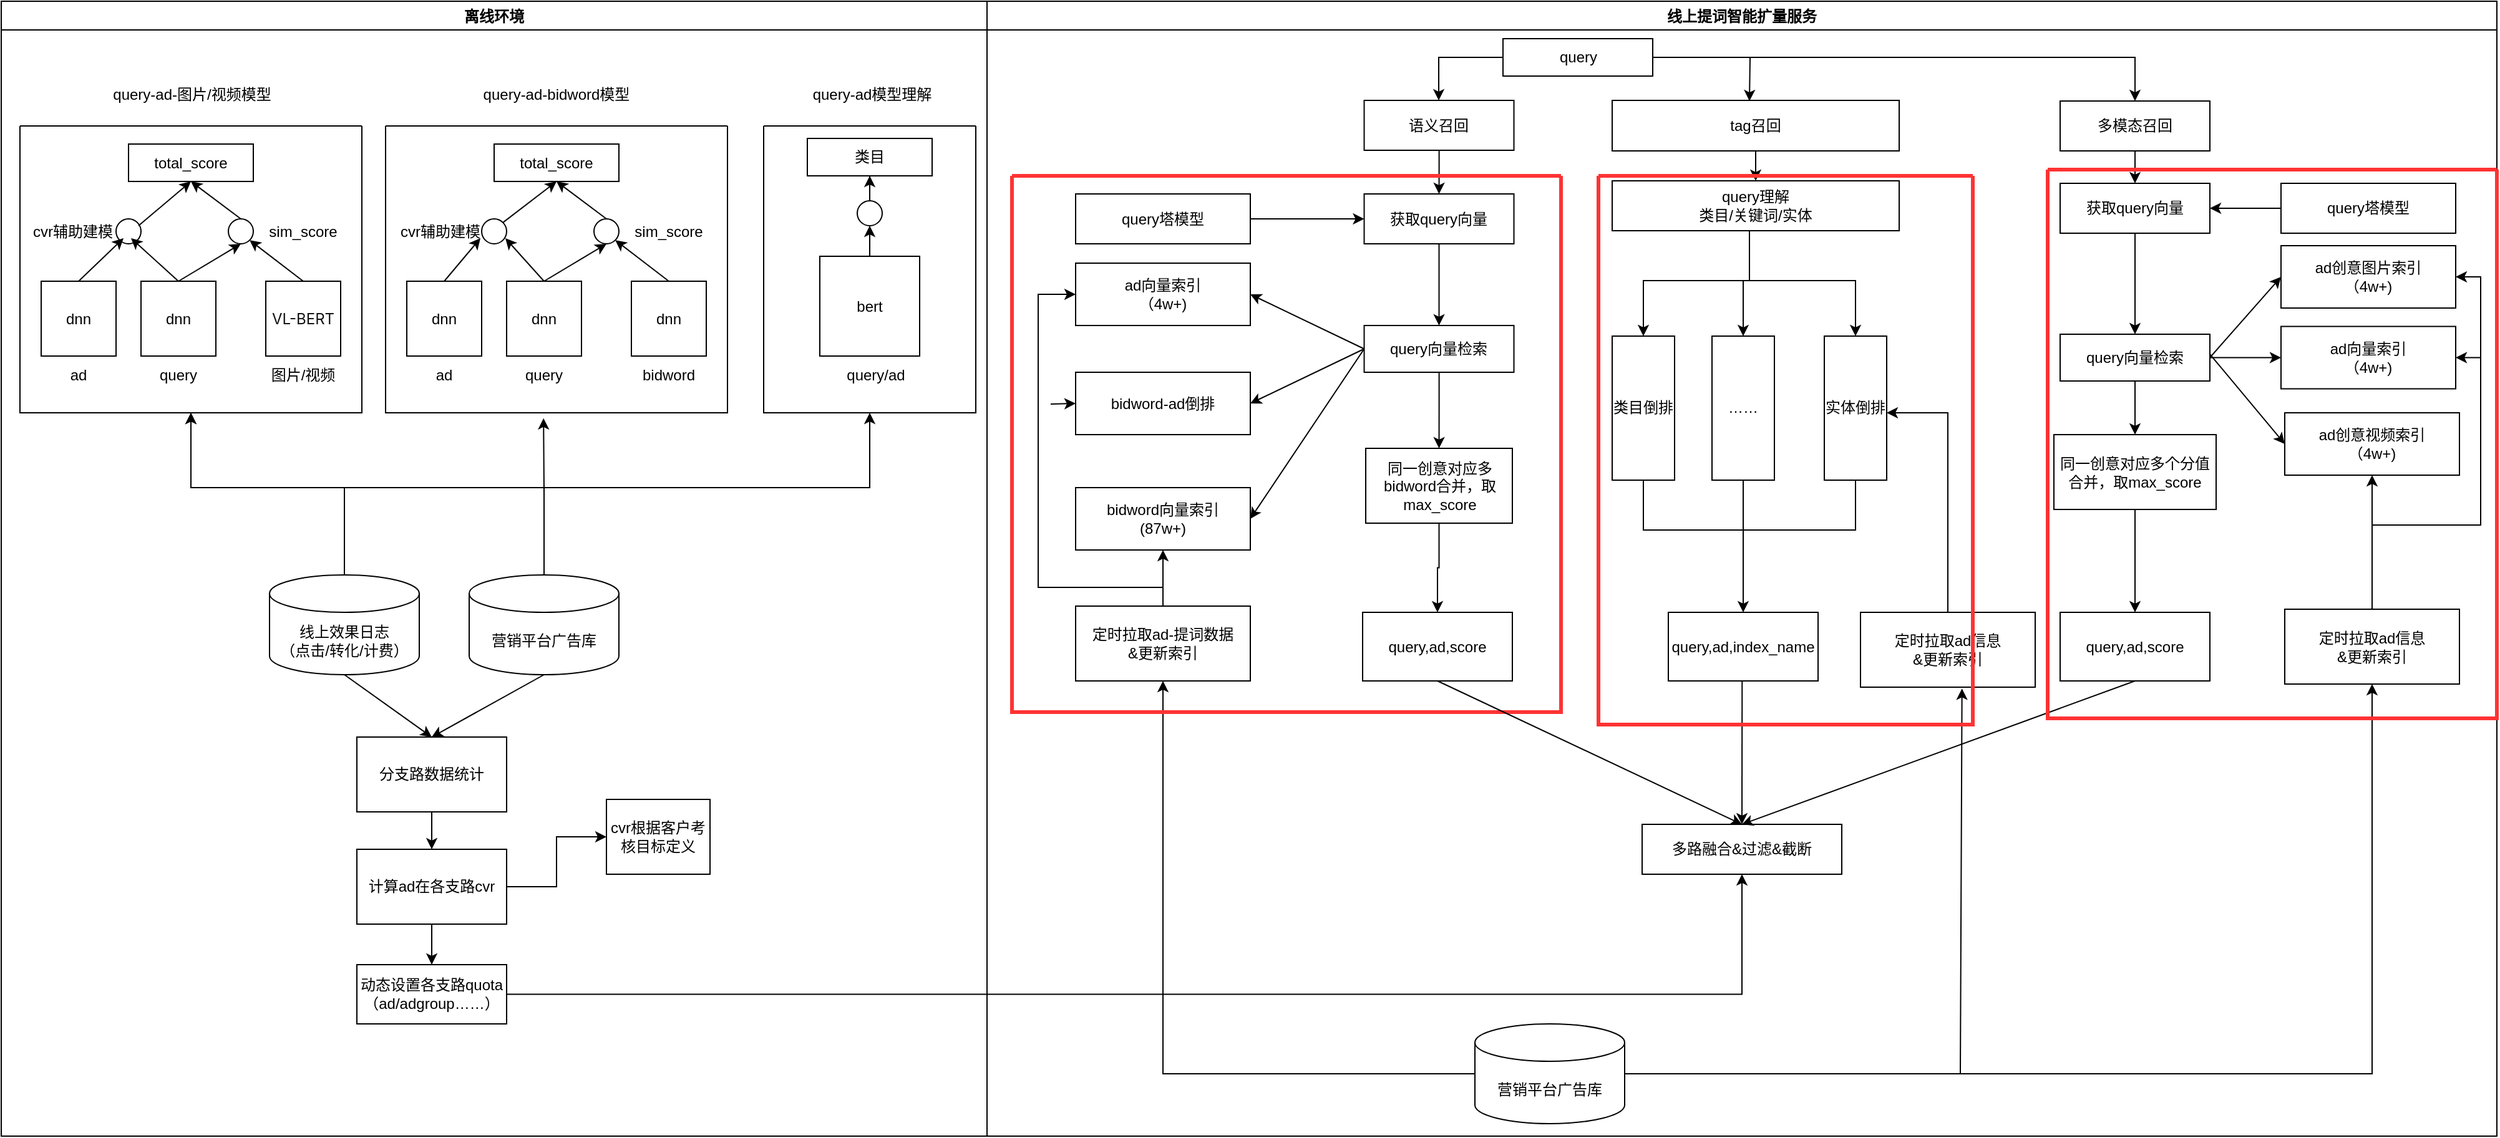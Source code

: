 <mxfile version="20.5.1" type="github">
  <diagram id="C5RBs43oDa-KdzZeNtuy" name="Page-1">
    <mxGraphModel dx="3009" dy="974" grid="0" gridSize="10" guides="1" tooltips="1" connect="1" arrows="1" fold="1" page="0" pageScale="1" pageWidth="827" pageHeight="1169" math="0" shadow="0">
      <root>
        <mxCell id="WIyWlLk6GJQsqaUBKTNV-0" />
        <mxCell id="WIyWlLk6GJQsqaUBKTNV-1" parent="WIyWlLk6GJQsqaUBKTNV-0" />
        <mxCell id="zbjX_P3OZ4dOYIP-fuS6-56" value="" style="edgeStyle=orthogonalEdgeStyle;rounded=0;orthogonalLoop=1;jettySize=auto;html=1;" edge="1" parent="WIyWlLk6GJQsqaUBKTNV-1" source="zbjX_P3OZ4dOYIP-fuS6-52" target="zbjX_P3OZ4dOYIP-fuS6-55">
          <mxGeometry relative="1" as="geometry" />
        </mxCell>
        <mxCell id="zbjX_P3OZ4dOYIP-fuS6-52" value="获取query向量" style="whiteSpace=wrap;html=1;" vertex="1" parent="WIyWlLk6GJQsqaUBKTNV-1">
          <mxGeometry x="492.25" y="284.5" width="120" height="40" as="geometry" />
        </mxCell>
        <mxCell id="zbjX_P3OZ4dOYIP-fuS6-60" value="" style="edgeStyle=orthogonalEdgeStyle;rounded=0;orthogonalLoop=1;jettySize=auto;html=1;" edge="1" parent="WIyWlLk6GJQsqaUBKTNV-1" source="zbjX_P3OZ4dOYIP-fuS6-55" target="zbjX_P3OZ4dOYIP-fuS6-59">
          <mxGeometry relative="1" as="geometry" />
        </mxCell>
        <mxCell id="zbjX_P3OZ4dOYIP-fuS6-93" style="edgeStyle=orthogonalEdgeStyle;rounded=0;orthogonalLoop=1;jettySize=auto;html=1;entryX=0.5;entryY=0;entryDx=0;entryDy=0;" edge="1" parent="WIyWlLk6GJQsqaUBKTNV-1" source="zbjX_P3OZ4dOYIP-fuS6-57" target="zbjX_P3OZ4dOYIP-fuS6-52">
          <mxGeometry relative="1" as="geometry" />
        </mxCell>
        <mxCell id="zbjX_P3OZ4dOYIP-fuS6-57" value="语义召回" style="rounded=0;whiteSpace=wrap;html=1;" vertex="1" parent="WIyWlLk6GJQsqaUBKTNV-1">
          <mxGeometry x="492.25" y="209.5" width="120" height="40" as="geometry" />
        </mxCell>
        <mxCell id="zbjX_P3OZ4dOYIP-fuS6-114" value="" style="edgeStyle=orthogonalEdgeStyle;rounded=0;orthogonalLoop=1;jettySize=auto;html=1;" edge="1" parent="WIyWlLk6GJQsqaUBKTNV-1" source="zbjX_P3OZ4dOYIP-fuS6-59" target="zbjX_P3OZ4dOYIP-fuS6-113">
          <mxGeometry relative="1" as="geometry" />
        </mxCell>
        <mxCell id="zbjX_P3OZ4dOYIP-fuS6-59" value="同一创意对应多bidword合并，取max_score&lt;br&gt;" style="whiteSpace=wrap;html=1;rounded=0;" vertex="1" parent="WIyWlLk6GJQsqaUBKTNV-1">
          <mxGeometry x="493.5" y="488.5" width="117.5" height="60" as="geometry" />
        </mxCell>
        <mxCell id="zbjX_P3OZ4dOYIP-fuS6-77" value="" style="endArrow=classic;html=1;rounded=0;entryX=0;entryY=0.5;entryDx=0;entryDy=0;" edge="1" parent="WIyWlLk6GJQsqaUBKTNV-1" target="zbjX_P3OZ4dOYIP-fuS6-127">
          <mxGeometry width="50" height="50" relative="1" as="geometry">
            <mxPoint x="241" y="453" as="sourcePoint" />
            <mxPoint x="411" y="569" as="targetPoint" />
          </mxGeometry>
        </mxCell>
        <mxCell id="zbjX_P3OZ4dOYIP-fuS6-169" value="" style="edgeStyle=orthogonalEdgeStyle;rounded=0;orthogonalLoop=1;jettySize=auto;html=1;" edge="1" parent="WIyWlLk6GJQsqaUBKTNV-1" source="zbjX_P3OZ4dOYIP-fuS6-92" target="zbjX_P3OZ4dOYIP-fuS6-97">
          <mxGeometry relative="1" as="geometry" />
        </mxCell>
        <mxCell id="zbjX_P3OZ4dOYIP-fuS6-92" value="tag召回" style="rounded=0;whiteSpace=wrap;html=1;" vertex="1" parent="WIyWlLk6GJQsqaUBKTNV-1">
          <mxGeometry x="691" y="209.5" width="230" height="40.5" as="geometry" />
        </mxCell>
        <mxCell id="zbjX_P3OZ4dOYIP-fuS6-103" style="edgeStyle=orthogonalEdgeStyle;rounded=0;orthogonalLoop=1;jettySize=auto;html=1;entryX=0.5;entryY=0;entryDx=0;entryDy=0;" edge="1" parent="WIyWlLk6GJQsqaUBKTNV-1" source="zbjX_P3OZ4dOYIP-fuS6-97" target="zbjX_P3OZ4dOYIP-fuS6-98">
          <mxGeometry relative="1" as="geometry">
            <Array as="points">
              <mxPoint x="801" y="354" />
              <mxPoint x="716" y="354" />
            </Array>
          </mxGeometry>
        </mxCell>
        <mxCell id="zbjX_P3OZ4dOYIP-fuS6-97" value="query理解&lt;br&gt;类目/关键词/实体" style="whiteSpace=wrap;html=1;" vertex="1" parent="WIyWlLk6GJQsqaUBKTNV-1">
          <mxGeometry x="691" y="274" width="230" height="40" as="geometry" />
        </mxCell>
        <mxCell id="zbjX_P3OZ4dOYIP-fuS6-98" value="类目倒排" style="whiteSpace=wrap;html=1;" vertex="1" parent="WIyWlLk6GJQsqaUBKTNV-1">
          <mxGeometry x="691" y="398.5" width="50" height="115.5" as="geometry" />
        </mxCell>
        <mxCell id="zbjX_P3OZ4dOYIP-fuS6-107" value="" style="edgeStyle=orthogonalEdgeStyle;rounded=0;orthogonalLoop=1;jettySize=auto;html=1;" edge="1" parent="WIyWlLk6GJQsqaUBKTNV-1" source="zbjX_P3OZ4dOYIP-fuS6-100" target="zbjX_P3OZ4dOYIP-fuS6-106">
          <mxGeometry relative="1" as="geometry" />
        </mxCell>
        <mxCell id="zbjX_P3OZ4dOYIP-fuS6-100" value="……" style="whiteSpace=wrap;html=1;" vertex="1" parent="WIyWlLk6GJQsqaUBKTNV-1">
          <mxGeometry x="771" y="398.5" width="50" height="115.5" as="geometry" />
        </mxCell>
        <mxCell id="zbjX_P3OZ4dOYIP-fuS6-101" value="实体倒排" style="whiteSpace=wrap;html=1;" vertex="1" parent="WIyWlLk6GJQsqaUBKTNV-1">
          <mxGeometry x="861" y="398.5" width="50" height="115.5" as="geometry" />
        </mxCell>
        <mxCell id="zbjX_P3OZ4dOYIP-fuS6-111" value="" style="endArrow=classic;html=1;rounded=0;entryX=0.5;entryY=0;entryDx=0;entryDy=0;" edge="1" parent="WIyWlLk6GJQsqaUBKTNV-1" target="zbjX_P3OZ4dOYIP-fuS6-101">
          <mxGeometry width="50" height="50" relative="1" as="geometry">
            <mxPoint x="801" y="354" as="sourcePoint" />
            <mxPoint x="881" y="384" as="targetPoint" />
            <Array as="points">
              <mxPoint x="886" y="354" />
            </Array>
          </mxGeometry>
        </mxCell>
        <mxCell id="zbjX_P3OZ4dOYIP-fuS6-112" value="" style="endArrow=classic;html=1;rounded=0;entryX=0.5;entryY=0;entryDx=0;entryDy=0;" edge="1" parent="WIyWlLk6GJQsqaUBKTNV-1" target="zbjX_P3OZ4dOYIP-fuS6-100">
          <mxGeometry width="50" height="50" relative="1" as="geometry">
            <mxPoint x="796" y="354" as="sourcePoint" />
            <mxPoint x="671" y="404" as="targetPoint" />
          </mxGeometry>
        </mxCell>
        <mxCell id="zbjX_P3OZ4dOYIP-fuS6-117" value="" style="endArrow=none;html=1;rounded=0;exitX=0.5;exitY=1;exitDx=0;exitDy=0;" edge="1" parent="WIyWlLk6GJQsqaUBKTNV-1" source="zbjX_P3OZ4dOYIP-fuS6-98">
          <mxGeometry width="50" height="50" relative="1" as="geometry">
            <mxPoint x="621" y="434" as="sourcePoint" />
            <mxPoint x="801" y="554" as="targetPoint" />
            <Array as="points">
              <mxPoint x="716" y="554" />
            </Array>
          </mxGeometry>
        </mxCell>
        <mxCell id="zbjX_P3OZ4dOYIP-fuS6-118" value="" style="endArrow=none;html=1;rounded=0;exitX=0.5;exitY=1;exitDx=0;exitDy=0;" edge="1" parent="WIyWlLk6GJQsqaUBKTNV-1" source="zbjX_P3OZ4dOYIP-fuS6-101">
          <mxGeometry width="50" height="50" relative="1" as="geometry">
            <mxPoint x="726" y="468.5" as="sourcePoint" />
            <mxPoint x="801" y="554" as="targetPoint" />
            <Array as="points">
              <mxPoint x="886" y="554" />
            </Array>
          </mxGeometry>
        </mxCell>
        <mxCell id="zbjX_P3OZ4dOYIP-fuS6-121" style="edgeStyle=orthogonalEdgeStyle;rounded=0;orthogonalLoop=1;jettySize=auto;html=1;exitX=0.5;exitY=1;exitDx=0;exitDy=0;" edge="1" parent="WIyWlLk6GJQsqaUBKTNV-1">
          <mxGeometry relative="1" as="geometry">
            <mxPoint x="351" y="329.5" as="sourcePoint" />
            <mxPoint x="351" y="329.5" as="targetPoint" />
          </mxGeometry>
        </mxCell>
        <mxCell id="zbjX_P3OZ4dOYIP-fuS6-123" style="edgeStyle=orthogonalEdgeStyle;rounded=0;orthogonalLoop=1;jettySize=auto;html=1;exitX=0.5;exitY=1;exitDx=0;exitDy=0;" edge="1" parent="WIyWlLk6GJQsqaUBKTNV-1">
          <mxGeometry relative="1" as="geometry">
            <mxPoint x="351" y="329.5" as="sourcePoint" />
            <mxPoint x="351" y="329.5" as="targetPoint" />
          </mxGeometry>
        </mxCell>
        <mxCell id="zbjX_P3OZ4dOYIP-fuS6-125" value="" style="edgeStyle=orthogonalEdgeStyle;rounded=0;orthogonalLoop=1;jettySize=auto;html=1;" edge="1" parent="WIyWlLk6GJQsqaUBKTNV-1" source="zbjX_P3OZ4dOYIP-fuS6-124" target="zbjX_P3OZ4dOYIP-fuS6-52">
          <mxGeometry relative="1" as="geometry" />
        </mxCell>
        <mxCell id="zbjX_P3OZ4dOYIP-fuS6-132" value="" style="endArrow=classic;html=1;rounded=0;exitX=0.5;exitY=1;exitDx=0;exitDy=0;entryX=0.5;entryY=0;entryDx=0;entryDy=0;" edge="1" parent="WIyWlLk6GJQsqaUBKTNV-1" target="zbjX_P3OZ4dOYIP-fuS6-133">
          <mxGeometry width="50" height="50" relative="1" as="geometry">
            <mxPoint x="795.17" y="654" as="sourcePoint" />
            <mxPoint x="796.0" y="740.0" as="targetPoint" />
          </mxGeometry>
        </mxCell>
        <mxCell id="zbjX_P3OZ4dOYIP-fuS6-139" value="线上提词智能扩量服务" style="swimlane;" vertex="1" parent="WIyWlLk6GJQsqaUBKTNV-1">
          <mxGeometry x="190" y="130" width="1210" height="910" as="geometry" />
        </mxCell>
        <mxCell id="zbjX_P3OZ4dOYIP-fuS6-133" value="多路融合&amp;amp;过滤&amp;amp;截断" style="whiteSpace=wrap;html=1;rounded=0;" vertex="1" parent="zbjX_P3OZ4dOYIP-fuS6-139">
          <mxGeometry x="525" y="660" width="160" height="40" as="geometry" />
        </mxCell>
        <mxCell id="zbjX_P3OZ4dOYIP-fuS6-173" value="query" style="rounded=0;whiteSpace=wrap;html=1;" vertex="1" parent="zbjX_P3OZ4dOYIP-fuS6-139">
          <mxGeometry x="413.5" y="30" width="120" height="30" as="geometry" />
        </mxCell>
        <mxCell id="zbjX_P3OZ4dOYIP-fuS6-176" value="" style="edgeStyle=orthogonalEdgeStyle;rounded=0;orthogonalLoop=1;jettySize=auto;html=1;" edge="1" parent="zbjX_P3OZ4dOYIP-fuS6-139" source="zbjX_P3OZ4dOYIP-fuS6-69" target="zbjX_P3OZ4dOYIP-fuS6-62">
          <mxGeometry relative="1" as="geometry" />
        </mxCell>
        <mxCell id="zbjX_P3OZ4dOYIP-fuS6-62" value="bidword向量索引&lt;br&gt;(87w+)" style="rounded=0;whiteSpace=wrap;html=1;" vertex="1" parent="zbjX_P3OZ4dOYIP-fuS6-139">
          <mxGeometry x="71" y="390" width="140" height="50" as="geometry" />
        </mxCell>
        <mxCell id="zbjX_P3OZ4dOYIP-fuS6-127" value="bidword-ad倒排" style="rounded=0;whiteSpace=wrap;html=1;" vertex="1" parent="zbjX_P3OZ4dOYIP-fuS6-139">
          <mxGeometry x="71" y="297.5" width="140" height="50" as="geometry" />
        </mxCell>
        <mxCell id="zbjX_P3OZ4dOYIP-fuS6-63" value="ad向量索引&lt;br&gt;（4w+)" style="rounded=0;whiteSpace=wrap;html=1;" vertex="1" parent="zbjX_P3OZ4dOYIP-fuS6-139">
          <mxGeometry x="71" y="210" width="140" height="50" as="geometry" />
        </mxCell>
        <mxCell id="zbjX_P3OZ4dOYIP-fuS6-96" style="edgeStyle=orthogonalEdgeStyle;rounded=0;orthogonalLoop=1;jettySize=auto;html=1;entryX=0;entryY=0.5;entryDx=0;entryDy=0;" edge="1" parent="zbjX_P3OZ4dOYIP-fuS6-139" source="zbjX_P3OZ4dOYIP-fuS6-69" target="zbjX_P3OZ4dOYIP-fuS6-63">
          <mxGeometry relative="1" as="geometry">
            <Array as="points">
              <mxPoint x="141" y="470" />
              <mxPoint x="41" y="470" />
              <mxPoint x="41" y="235" />
            </Array>
          </mxGeometry>
        </mxCell>
        <mxCell id="zbjX_P3OZ4dOYIP-fuS6-65" value="" style="endArrow=classic;html=1;rounded=0;exitX=0;exitY=0.5;exitDx=0;exitDy=0;entryX=1;entryY=0.5;entryDx=0;entryDy=0;" edge="1" parent="zbjX_P3OZ4dOYIP-fuS6-139" source="zbjX_P3OZ4dOYIP-fuS6-55" target="zbjX_P3OZ4dOYIP-fuS6-63">
          <mxGeometry width="50" height="50" relative="1" as="geometry">
            <mxPoint x="303.5" y="287.75" as="sourcePoint" />
            <mxPoint x="231" y="189" as="targetPoint" />
          </mxGeometry>
        </mxCell>
        <mxCell id="zbjX_P3OZ4dOYIP-fuS6-66" value="" style="endArrow=classic;html=1;rounded=0;entryX=1;entryY=0.5;entryDx=0;entryDy=0;exitX=0;exitY=0.5;exitDx=0;exitDy=0;" edge="1" parent="zbjX_P3OZ4dOYIP-fuS6-139" source="zbjX_P3OZ4dOYIP-fuS6-55" target="zbjX_P3OZ4dOYIP-fuS6-62">
          <mxGeometry width="50" height="50" relative="1" as="geometry">
            <mxPoint x="291" y="279" as="sourcePoint" />
            <mxPoint x="231" y="287.75" as="targetPoint" />
          </mxGeometry>
        </mxCell>
        <mxCell id="zbjX_P3OZ4dOYIP-fuS6-183" value="" style="endArrow=classic;html=1;rounded=0;exitX=0;exitY=0.5;exitDx=0;exitDy=0;entryX=1;entryY=0.5;entryDx=0;entryDy=0;" edge="1" parent="zbjX_P3OZ4dOYIP-fuS6-139" source="zbjX_P3OZ4dOYIP-fuS6-55" target="zbjX_P3OZ4dOYIP-fuS6-127">
          <mxGeometry width="50" height="50" relative="1" as="geometry">
            <mxPoint x="303.5" y="288.75" as="sourcePoint" />
            <mxPoint x="221" y="245" as="targetPoint" />
          </mxGeometry>
        </mxCell>
        <mxCell id="zbjX_P3OZ4dOYIP-fuS6-185" style="edgeStyle=orthogonalEdgeStyle;rounded=0;orthogonalLoop=1;jettySize=auto;html=1;entryX=0.5;entryY=1;entryDx=0;entryDy=0;" edge="1" parent="zbjX_P3OZ4dOYIP-fuS6-139" source="zbjX_P3OZ4dOYIP-fuS6-184" target="zbjX_P3OZ4dOYIP-fuS6-69">
          <mxGeometry relative="1" as="geometry" />
        </mxCell>
        <mxCell id="zbjX_P3OZ4dOYIP-fuS6-184" value="营销平台广告库" style="shape=cylinder3;whiteSpace=wrap;html=1;boundedLbl=1;backgroundOutline=1;size=15;" vertex="1" parent="zbjX_P3OZ4dOYIP-fuS6-139">
          <mxGeometry x="391" y="820" width="120" height="80" as="geometry" />
        </mxCell>
        <mxCell id="zbjX_P3OZ4dOYIP-fuS6-222" value="定时拉取ad信息&lt;br&gt;&amp;amp;更新索引" style="whiteSpace=wrap;html=1;" vertex="1" parent="zbjX_P3OZ4dOYIP-fuS6-139">
          <mxGeometry x="700" y="490" width="140" height="60" as="geometry" />
        </mxCell>
        <mxCell id="zbjX_P3OZ4dOYIP-fuS6-186" value="" style="endArrow=classic;html=1;rounded=0;exitX=1;exitY=0.5;exitDx=0;exitDy=0;exitPerimeter=0;entryX=0.581;entryY=1.019;entryDx=0;entryDy=0;entryPerimeter=0;" edge="1" parent="zbjX_P3OZ4dOYIP-fuS6-139" source="zbjX_P3OZ4dOYIP-fuS6-184" target="zbjX_P3OZ4dOYIP-fuS6-222">
          <mxGeometry width="50" height="50" relative="1" as="geometry">
            <mxPoint x="541" y="820" as="sourcePoint" />
            <mxPoint x="751" y="560" as="targetPoint" />
            <Array as="points">
              <mxPoint x="780" y="860" />
            </Array>
          </mxGeometry>
        </mxCell>
        <mxCell id="zbjX_P3OZ4dOYIP-fuS6-106" value="query,ad,index_name" style="whiteSpace=wrap;html=1;" vertex="1" parent="zbjX_P3OZ4dOYIP-fuS6-139">
          <mxGeometry x="546" y="490" width="120" height="55" as="geometry" />
        </mxCell>
        <mxCell id="zbjX_P3OZ4dOYIP-fuS6-226" value="" style="swimlane;startSize=0;fillColor=#FF6666;strokeColor=#FF3333;strokeWidth=3;" vertex="1" parent="zbjX_P3OZ4dOYIP-fuS6-139">
          <mxGeometry x="20" y="140" width="440" height="430" as="geometry" />
        </mxCell>
        <mxCell id="zbjX_P3OZ4dOYIP-fuS6-55" value="query向量检索" style="rounded=0;whiteSpace=wrap;html=1;" vertex="1" parent="zbjX_P3OZ4dOYIP-fuS6-226">
          <mxGeometry x="282.25" y="120" width="120" height="37.5" as="geometry" />
        </mxCell>
        <mxCell id="zbjX_P3OZ4dOYIP-fuS6-124" value="query塔模型" style="whiteSpace=wrap;html=1;" vertex="1" parent="zbjX_P3OZ4dOYIP-fuS6-226">
          <mxGeometry x="51" y="14.5" width="140" height="40" as="geometry" />
        </mxCell>
        <mxCell id="zbjX_P3OZ4dOYIP-fuS6-113" value="query,ad,score" style="whiteSpace=wrap;html=1;rounded=0;" vertex="1" parent="zbjX_P3OZ4dOYIP-fuS6-226">
          <mxGeometry x="281" y="350" width="120" height="55" as="geometry" />
        </mxCell>
        <mxCell id="zbjX_P3OZ4dOYIP-fuS6-69" value="定时拉取ad-提词数据&lt;br&gt;&amp;amp;更新索引" style="whiteSpace=wrap;html=1;" vertex="1" parent="zbjX_P3OZ4dOYIP-fuS6-226">
          <mxGeometry x="51" y="345" width="140" height="60" as="geometry" />
        </mxCell>
        <mxCell id="zbjX_P3OZ4dOYIP-fuS6-242" value="" style="edgeStyle=orthogonalEdgeStyle;rounded=0;orthogonalLoop=1;jettySize=auto;html=1;" edge="1" parent="zbjX_P3OZ4dOYIP-fuS6-139" source="zbjX_P3OZ4dOYIP-fuS6-238" target="zbjX_P3OZ4dOYIP-fuS6-239">
          <mxGeometry relative="1" as="geometry" />
        </mxCell>
        <mxCell id="zbjX_P3OZ4dOYIP-fuS6-238" value="多模态召回" style="rounded=0;whiteSpace=wrap;html=1;" vertex="1" parent="zbjX_P3OZ4dOYIP-fuS6-139">
          <mxGeometry x="860" y="80" width="120" height="40" as="geometry" />
        </mxCell>
        <mxCell id="zbjX_P3OZ4dOYIP-fuS6-249" value="" style="edgeStyle=orthogonalEdgeStyle;rounded=0;orthogonalLoop=1;jettySize=auto;html=1;" edge="1" parent="zbjX_P3OZ4dOYIP-fuS6-139" source="zbjX_P3OZ4dOYIP-fuS6-240" target="zbjX_P3OZ4dOYIP-fuS6-243">
          <mxGeometry relative="1" as="geometry" />
        </mxCell>
        <mxCell id="zbjX_P3OZ4dOYIP-fuS6-251" value="" style="edgeStyle=orthogonalEdgeStyle;rounded=0;orthogonalLoop=1;jettySize=auto;html=1;" edge="1" parent="zbjX_P3OZ4dOYIP-fuS6-139" source="zbjX_P3OZ4dOYIP-fuS6-243" target="zbjX_P3OZ4dOYIP-fuS6-250">
          <mxGeometry relative="1" as="geometry" />
        </mxCell>
        <mxCell id="zbjX_P3OZ4dOYIP-fuS6-243" value="同一创意对应多个分值合并，取max_score" style="whiteSpace=wrap;html=1;rounded=0;" vertex="1" parent="zbjX_P3OZ4dOYIP-fuS6-139">
          <mxGeometry x="855" y="347.5" width="130" height="60" as="geometry" />
        </mxCell>
        <mxCell id="zbjX_P3OZ4dOYIP-fuS6-250" value="query,ad,score" style="whiteSpace=wrap;html=1;rounded=0;" vertex="1" parent="zbjX_P3OZ4dOYIP-fuS6-139">
          <mxGeometry x="860" y="490" width="120" height="55" as="geometry" />
        </mxCell>
        <mxCell id="zbjX_P3OZ4dOYIP-fuS6-131" value="" style="endArrow=classic;html=1;rounded=0;exitX=0.5;exitY=1;exitDx=0;exitDy=0;entryX=0.5;entryY=0;entryDx=0;entryDy=0;" edge="1" parent="zbjX_P3OZ4dOYIP-fuS6-139" source="zbjX_P3OZ4dOYIP-fuS6-113" target="zbjX_P3OZ4dOYIP-fuS6-133">
          <mxGeometry width="50" height="50" relative="1" as="geometry">
            <mxPoint x="501" y="614.5" as="sourcePoint" />
            <mxPoint x="361" y="610.0" as="targetPoint" />
          </mxGeometry>
        </mxCell>
        <mxCell id="zbjX_P3OZ4dOYIP-fuS6-252" style="edgeStyle=orthogonalEdgeStyle;rounded=0;orthogonalLoop=1;jettySize=auto;html=1;entryX=0.5;entryY=0;entryDx=0;entryDy=0;exitX=1;exitY=0.5;exitDx=0;exitDy=0;" edge="1" parent="zbjX_P3OZ4dOYIP-fuS6-139" source="zbjX_P3OZ4dOYIP-fuS6-173" target="zbjX_P3OZ4dOYIP-fuS6-238">
          <mxGeometry relative="1" as="geometry">
            <mxPoint x="621.0" y="90" as="targetPoint" />
            <mxPoint x="543.5" y="55" as="sourcePoint" />
          </mxGeometry>
        </mxCell>
        <mxCell id="zbjX_P3OZ4dOYIP-fuS6-253" value="" style="endArrow=classic;html=1;rounded=0;entryX=0.5;entryY=0;entryDx=0;entryDy=0;exitX=0.5;exitY=1;exitDx=0;exitDy=0;" edge="1" parent="zbjX_P3OZ4dOYIP-fuS6-139" source="zbjX_P3OZ4dOYIP-fuS6-250" target="zbjX_P3OZ4dOYIP-fuS6-133">
          <mxGeometry width="50" height="50" relative="1" as="geometry">
            <mxPoint x="730" y="460" as="sourcePoint" />
            <mxPoint x="780" y="410" as="targetPoint" />
          </mxGeometry>
        </mxCell>
        <mxCell id="zbjX_P3OZ4dOYIP-fuS6-256" style="edgeStyle=orthogonalEdgeStyle;rounded=0;orthogonalLoop=1;jettySize=auto;html=1;entryX=0.5;entryY=1;entryDx=0;entryDy=0;" edge="1" parent="zbjX_P3OZ4dOYIP-fuS6-139" source="zbjX_P3OZ4dOYIP-fuS6-254" target="zbjX_P3OZ4dOYIP-fuS6-245">
          <mxGeometry relative="1" as="geometry" />
        </mxCell>
        <mxCell id="zbjX_P3OZ4dOYIP-fuS6-349" style="edgeStyle=orthogonalEdgeStyle;rounded=0;orthogonalLoop=1;jettySize=auto;html=1;entryX=1;entryY=0.5;entryDx=0;entryDy=0;" edge="1" parent="zbjX_P3OZ4dOYIP-fuS6-139" source="zbjX_P3OZ4dOYIP-fuS6-254" target="zbjX_P3OZ4dOYIP-fuS6-337">
          <mxGeometry relative="1" as="geometry">
            <Array as="points">
              <mxPoint x="1110" y="420" />
              <mxPoint x="1197" y="420" />
              <mxPoint x="1197" y="286" />
            </Array>
          </mxGeometry>
        </mxCell>
        <mxCell id="zbjX_P3OZ4dOYIP-fuS6-351" style="edgeStyle=orthogonalEdgeStyle;rounded=0;orthogonalLoop=1;jettySize=auto;html=1;entryX=1;entryY=0.5;entryDx=0;entryDy=0;" edge="1" parent="zbjX_P3OZ4dOYIP-fuS6-139" source="zbjX_P3OZ4dOYIP-fuS6-254" target="zbjX_P3OZ4dOYIP-fuS6-244">
          <mxGeometry relative="1" as="geometry">
            <Array as="points">
              <mxPoint x="1110" y="420" />
              <mxPoint x="1197" y="420" />
              <mxPoint x="1197" y="221" />
            </Array>
          </mxGeometry>
        </mxCell>
        <mxCell id="zbjX_P3OZ4dOYIP-fuS6-254" value="定时拉取ad信息&lt;br&gt;&amp;amp;更新索引" style="whiteSpace=wrap;html=1;" vertex="1" parent="zbjX_P3OZ4dOYIP-fuS6-139">
          <mxGeometry x="1040" y="487.5" width="140" height="60" as="geometry" />
        </mxCell>
        <mxCell id="zbjX_P3OZ4dOYIP-fuS6-255" style="edgeStyle=orthogonalEdgeStyle;rounded=0;orthogonalLoop=1;jettySize=auto;html=1;entryX=0.5;entryY=1;entryDx=0;entryDy=0;" edge="1" parent="zbjX_P3OZ4dOYIP-fuS6-139" source="zbjX_P3OZ4dOYIP-fuS6-184" target="zbjX_P3OZ4dOYIP-fuS6-254">
          <mxGeometry relative="1" as="geometry">
            <mxPoint x="950" y="840" as="targetPoint" />
          </mxGeometry>
        </mxCell>
        <mxCell id="zbjX_P3OZ4dOYIP-fuS6-271" value="" style="swimlane;startSize=0;strokeColor=#FF3333;fillColor=#FF6666;strokeWidth=3;" vertex="1" parent="zbjX_P3OZ4dOYIP-fuS6-139">
          <mxGeometry x="490" y="140" width="300" height="440" as="geometry" />
        </mxCell>
        <mxCell id="zbjX_P3OZ4dOYIP-fuS6-272" value="" style="swimlane;startSize=0;strokeColor=#FF3333;fillColor=#FF6666;strokeWidth=3;" vertex="1" parent="zbjX_P3OZ4dOYIP-fuS6-139">
          <mxGeometry x="850" y="135" width="360" height="440" as="geometry" />
        </mxCell>
        <mxCell id="zbjX_P3OZ4dOYIP-fuS6-244" value="ad创意图片索引&lt;br&gt;（4w+)" style="rounded=0;whiteSpace=wrap;html=1;" vertex="1" parent="zbjX_P3OZ4dOYIP-fuS6-272">
          <mxGeometry x="187" y="61" width="140" height="50" as="geometry" />
        </mxCell>
        <mxCell id="zbjX_P3OZ4dOYIP-fuS6-337" value="ad向量索引&lt;br&gt;（4w+)" style="rounded=0;whiteSpace=wrap;html=1;" vertex="1" parent="zbjX_P3OZ4dOYIP-fuS6-272">
          <mxGeometry x="187" y="125.75" width="140" height="50" as="geometry" />
        </mxCell>
        <mxCell id="zbjX_P3OZ4dOYIP-fuS6-245" value="ad创意视频索引&lt;br&gt;（4w+)" style="rounded=0;whiteSpace=wrap;html=1;" vertex="1" parent="zbjX_P3OZ4dOYIP-fuS6-272">
          <mxGeometry x="190" y="195" width="140" height="50" as="geometry" />
        </mxCell>
        <mxCell id="zbjX_P3OZ4dOYIP-fuS6-240" value="query向量检索" style="rounded=0;whiteSpace=wrap;html=1;" vertex="1" parent="zbjX_P3OZ4dOYIP-fuS6-272">
          <mxGeometry x="10" y="132" width="120" height="37.5" as="geometry" />
        </mxCell>
        <mxCell id="zbjX_P3OZ4dOYIP-fuS6-247" value="" style="endArrow=classic;html=1;rounded=0;exitX=1;exitY=0.5;exitDx=0;exitDy=0;entryX=0;entryY=0.5;entryDx=0;entryDy=0;" edge="1" parent="zbjX_P3OZ4dOYIP-fuS6-272" source="zbjX_P3OZ4dOYIP-fuS6-240" target="zbjX_P3OZ4dOYIP-fuS6-244">
          <mxGeometry width="50" height="50" relative="1" as="geometry">
            <mxPoint x="-120" y="325" as="sourcePoint" />
            <mxPoint x="-70" y="275" as="targetPoint" />
          </mxGeometry>
        </mxCell>
        <mxCell id="zbjX_P3OZ4dOYIP-fuS6-338" value="" style="edgeStyle=orthogonalEdgeStyle;rounded=0;orthogonalLoop=1;jettySize=auto;html=1;fontSize=12;" edge="1" parent="zbjX_P3OZ4dOYIP-fuS6-272" source="zbjX_P3OZ4dOYIP-fuS6-240" target="zbjX_P3OZ4dOYIP-fuS6-337">
          <mxGeometry relative="1" as="geometry" />
        </mxCell>
        <mxCell id="zbjX_P3OZ4dOYIP-fuS6-343" value="query塔模型" style="whiteSpace=wrap;html=1;" vertex="1" parent="zbjX_P3OZ4dOYIP-fuS6-272">
          <mxGeometry x="187" y="11" width="140" height="40" as="geometry" />
        </mxCell>
        <mxCell id="zbjX_P3OZ4dOYIP-fuS6-239" value="获取query向量" style="whiteSpace=wrap;html=1;" vertex="1" parent="zbjX_P3OZ4dOYIP-fuS6-272">
          <mxGeometry x="10" y="11" width="120" height="40" as="geometry" />
        </mxCell>
        <mxCell id="zbjX_P3OZ4dOYIP-fuS6-241" value="" style="edgeStyle=orthogonalEdgeStyle;rounded=0;orthogonalLoop=1;jettySize=auto;html=1;" edge="1" parent="zbjX_P3OZ4dOYIP-fuS6-272" source="zbjX_P3OZ4dOYIP-fuS6-239" target="zbjX_P3OZ4dOYIP-fuS6-240">
          <mxGeometry relative="1" as="geometry" />
        </mxCell>
        <mxCell id="zbjX_P3OZ4dOYIP-fuS6-344" value="" style="edgeStyle=orthogonalEdgeStyle;rounded=0;orthogonalLoop=1;jettySize=auto;html=1;" edge="1" parent="zbjX_P3OZ4dOYIP-fuS6-272" source="zbjX_P3OZ4dOYIP-fuS6-343" target="zbjX_P3OZ4dOYIP-fuS6-239">
          <mxGeometry relative="1" as="geometry" />
        </mxCell>
        <mxCell id="zbjX_P3OZ4dOYIP-fuS6-140" value="离线环境" style="swimlane;" vertex="1" parent="WIyWlLk6GJQsqaUBKTNV-1">
          <mxGeometry x="-600" y="130" width="790" height="910" as="geometry" />
        </mxCell>
        <mxCell id="zbjX_P3OZ4dOYIP-fuS6-1" value="dnn" style="whiteSpace=wrap;html=1;aspect=fixed;" vertex="1" parent="zbjX_P3OZ4dOYIP-fuS6-140">
          <mxGeometry x="325" y="224.5" width="60" height="60" as="geometry" />
        </mxCell>
        <mxCell id="zbjX_P3OZ4dOYIP-fuS6-2" value="ad" style="text;html=1;strokeColor=none;fillColor=none;align=center;verticalAlign=middle;whiteSpace=wrap;rounded=0;" vertex="1" parent="zbjX_P3OZ4dOYIP-fuS6-140">
          <mxGeometry x="325" y="284.5" width="60" height="30" as="geometry" />
        </mxCell>
        <mxCell id="zbjX_P3OZ4dOYIP-fuS6-3" value="dnn" style="whiteSpace=wrap;html=1;aspect=fixed;" vertex="1" parent="zbjX_P3OZ4dOYIP-fuS6-140">
          <mxGeometry x="405" y="224.5" width="60" height="60" as="geometry" />
        </mxCell>
        <mxCell id="zbjX_P3OZ4dOYIP-fuS6-5" value="dnn" style="whiteSpace=wrap;html=1;aspect=fixed;" vertex="1" parent="zbjX_P3OZ4dOYIP-fuS6-140">
          <mxGeometry x="505" y="224.5" width="60" height="60" as="geometry" />
        </mxCell>
        <mxCell id="zbjX_P3OZ4dOYIP-fuS6-6" value="bidword" style="text;html=1;strokeColor=none;fillColor=none;align=center;verticalAlign=middle;whiteSpace=wrap;rounded=0;" vertex="1" parent="zbjX_P3OZ4dOYIP-fuS6-140">
          <mxGeometry x="505" y="284.5" width="60" height="30" as="geometry" />
        </mxCell>
        <mxCell id="zbjX_P3OZ4dOYIP-fuS6-7" value="query" style="text;html=1;strokeColor=none;fillColor=none;align=center;verticalAlign=middle;whiteSpace=wrap;rounded=0;" vertex="1" parent="zbjX_P3OZ4dOYIP-fuS6-140">
          <mxGeometry x="405" y="284.5" width="60" height="30" as="geometry" />
        </mxCell>
        <mxCell id="zbjX_P3OZ4dOYIP-fuS6-8" value="" style="ellipse;whiteSpace=wrap;html=1;aspect=fixed;" vertex="1" parent="zbjX_P3OZ4dOYIP-fuS6-140">
          <mxGeometry x="385" y="174.5" width="20" height="20" as="geometry" />
        </mxCell>
        <mxCell id="zbjX_P3OZ4dOYIP-fuS6-14" value="" style="ellipse;whiteSpace=wrap;html=1;aspect=fixed;" vertex="1" parent="zbjX_P3OZ4dOYIP-fuS6-140">
          <mxGeometry x="475" y="174.5" width="20" height="20" as="geometry" />
        </mxCell>
        <mxCell id="zbjX_P3OZ4dOYIP-fuS6-19" value="total_score" style="rounded=0;whiteSpace=wrap;html=1;" vertex="1" parent="zbjX_P3OZ4dOYIP-fuS6-140">
          <mxGeometry x="395" y="114.5" width="100" height="30" as="geometry" />
        </mxCell>
        <mxCell id="zbjX_P3OZ4dOYIP-fuS6-22" value="cvr辅助建模" style="text;html=1;strokeColor=none;fillColor=none;align=center;verticalAlign=middle;whiteSpace=wrap;rounded=0;" vertex="1" parent="zbjX_P3OZ4dOYIP-fuS6-140">
          <mxGeometry x="314" y="169.5" width="76" height="30" as="geometry" />
        </mxCell>
        <mxCell id="zbjX_P3OZ4dOYIP-fuS6-23" value="sim_score" style="text;html=1;strokeColor=none;fillColor=none;align=center;verticalAlign=middle;whiteSpace=wrap;rounded=0;" vertex="1" parent="zbjX_P3OZ4dOYIP-fuS6-140">
          <mxGeometry x="505" y="169.5" width="60" height="30" as="geometry" />
        </mxCell>
        <mxCell id="zbjX_P3OZ4dOYIP-fuS6-164" value="" style="swimlane;startSize=0;" vertex="1" parent="zbjX_P3OZ4dOYIP-fuS6-140">
          <mxGeometry x="308" y="100" width="274" height="230" as="geometry" />
        </mxCell>
        <mxCell id="zbjX_P3OZ4dOYIP-fuS6-33" value="线上效果日志&lt;br&gt;（点击/转化/计费）" style="shape=cylinder3;whiteSpace=wrap;html=1;boundedLbl=1;backgroundOutline=1;size=15;" vertex="1" parent="zbjX_P3OZ4dOYIP-fuS6-140">
          <mxGeometry x="215" y="460" width="120" height="80" as="geometry" />
        </mxCell>
        <mxCell id="zbjX_P3OZ4dOYIP-fuS6-330" style="edgeStyle=orthogonalEdgeStyle;rounded=0;orthogonalLoop=1;jettySize=auto;html=1;fontSize=12;" edge="1" parent="zbjX_P3OZ4dOYIP-fuS6-140" source="zbjX_P3OZ4dOYIP-fuS6-34" target="zbjX_P3OZ4dOYIP-fuS6-194">
          <mxGeometry relative="1" as="geometry">
            <Array as="points">
              <mxPoint x="435" y="390" />
              <mxPoint x="696" y="390" />
            </Array>
          </mxGeometry>
        </mxCell>
        <mxCell id="zbjX_P3OZ4dOYIP-fuS6-331" style="edgeStyle=orthogonalEdgeStyle;rounded=0;orthogonalLoop=1;jettySize=auto;html=1;fontSize=12;" edge="1" parent="zbjX_P3OZ4dOYIP-fuS6-140" source="zbjX_P3OZ4dOYIP-fuS6-34" target="zbjX_P3OZ4dOYIP-fuS6-323">
          <mxGeometry relative="1" as="geometry">
            <Array as="points">
              <mxPoint x="435" y="390" />
              <mxPoint x="152" y="390" />
            </Array>
          </mxGeometry>
        </mxCell>
        <mxCell id="zbjX_P3OZ4dOYIP-fuS6-332" style="edgeStyle=orthogonalEdgeStyle;rounded=0;orthogonalLoop=1;jettySize=auto;html=1;entryX=0.462;entryY=1.019;entryDx=0;entryDy=0;entryPerimeter=0;fontSize=12;" edge="1" parent="zbjX_P3OZ4dOYIP-fuS6-140" source="zbjX_P3OZ4dOYIP-fuS6-34" target="zbjX_P3OZ4dOYIP-fuS6-164">
          <mxGeometry relative="1" as="geometry" />
        </mxCell>
        <mxCell id="zbjX_P3OZ4dOYIP-fuS6-34" value="营销平台广告库" style="shape=cylinder3;whiteSpace=wrap;html=1;boundedLbl=1;backgroundOutline=1;size=15;" vertex="1" parent="zbjX_P3OZ4dOYIP-fuS6-140">
          <mxGeometry x="375" y="460" width="120" height="80" as="geometry" />
        </mxCell>
        <mxCell id="zbjX_P3OZ4dOYIP-fuS6-36" value="分支路数据统计" style="whiteSpace=wrap;html=1;rounded=0;" vertex="1" parent="zbjX_P3OZ4dOYIP-fuS6-140">
          <mxGeometry x="285" y="590" width="120" height="60" as="geometry" />
        </mxCell>
        <mxCell id="zbjX_P3OZ4dOYIP-fuS6-37" value="" style="endArrow=classic;html=1;rounded=0;entryX=0.5;entryY=0;entryDx=0;entryDy=0;exitX=0.5;exitY=1;exitDx=0;exitDy=0;exitPerimeter=0;" edge="1" parent="zbjX_P3OZ4dOYIP-fuS6-140" source="zbjX_P3OZ4dOYIP-fuS6-33" target="zbjX_P3OZ4dOYIP-fuS6-36">
          <mxGeometry width="50" height="50" relative="1" as="geometry">
            <mxPoint x="275" y="560" as="sourcePoint" />
            <mxPoint x="60" y="710" as="targetPoint" />
          </mxGeometry>
        </mxCell>
        <mxCell id="zbjX_P3OZ4dOYIP-fuS6-39" value="" style="endArrow=classic;html=1;rounded=0;entryX=0.5;entryY=0;entryDx=0;entryDy=0;exitX=0.5;exitY=1;exitDx=0;exitDy=0;exitPerimeter=0;" edge="1" parent="zbjX_P3OZ4dOYIP-fuS6-140" source="zbjX_P3OZ4dOYIP-fuS6-34" target="zbjX_P3OZ4dOYIP-fuS6-36">
          <mxGeometry width="50" height="50" relative="1" as="geometry">
            <mxPoint x="285" y="550" as="sourcePoint" />
            <mxPoint x="355" y="610" as="targetPoint" />
          </mxGeometry>
        </mxCell>
        <mxCell id="zbjX_P3OZ4dOYIP-fuS6-232" value="" style="edgeStyle=orthogonalEdgeStyle;rounded=0;orthogonalLoop=1;jettySize=auto;html=1;" edge="1" parent="zbjX_P3OZ4dOYIP-fuS6-140" source="zbjX_P3OZ4dOYIP-fuS6-40" target="zbjX_P3OZ4dOYIP-fuS6-231">
          <mxGeometry relative="1" as="geometry" />
        </mxCell>
        <mxCell id="zbjX_P3OZ4dOYIP-fuS6-40" value="计算ad在各支路cvr" style="whiteSpace=wrap;html=1;rounded=0;" vertex="1" parent="zbjX_P3OZ4dOYIP-fuS6-140">
          <mxGeometry x="285" y="680" width="120" height="60" as="geometry" />
        </mxCell>
        <mxCell id="zbjX_P3OZ4dOYIP-fuS6-41" value="" style="edgeStyle=orthogonalEdgeStyle;rounded=0;orthogonalLoop=1;jettySize=auto;html=1;" edge="1" parent="zbjX_P3OZ4dOYIP-fuS6-140" source="zbjX_P3OZ4dOYIP-fuS6-36" target="zbjX_P3OZ4dOYIP-fuS6-40">
          <mxGeometry relative="1" as="geometry" />
        </mxCell>
        <mxCell id="zbjX_P3OZ4dOYIP-fuS6-43" value="动态设置各支路quota&lt;br&gt;（ad/adgroup……）" style="whiteSpace=wrap;html=1;rounded=0;" vertex="1" parent="zbjX_P3OZ4dOYIP-fuS6-140">
          <mxGeometry x="285" y="772.5" width="120" height="47.5" as="geometry" />
        </mxCell>
        <mxCell id="zbjX_P3OZ4dOYIP-fuS6-44" value="" style="edgeStyle=orthogonalEdgeStyle;rounded=0;orthogonalLoop=1;jettySize=auto;html=1;" edge="1" parent="zbjX_P3OZ4dOYIP-fuS6-140" source="zbjX_P3OZ4dOYIP-fuS6-40" target="zbjX_P3OZ4dOYIP-fuS6-43">
          <mxGeometry relative="1" as="geometry" />
        </mxCell>
        <mxCell id="zbjX_P3OZ4dOYIP-fuS6-194" value="" style="swimlane;startSize=0;" vertex="1" parent="zbjX_P3OZ4dOYIP-fuS6-140">
          <mxGeometry x="611" y="100" width="170" height="230" as="geometry" />
        </mxCell>
        <mxCell id="zbjX_P3OZ4dOYIP-fuS6-195" value="query/ad" style="text;html=1;strokeColor=none;fillColor=none;align=center;verticalAlign=middle;whiteSpace=wrap;rounded=0;" vertex="1" parent="zbjX_P3OZ4dOYIP-fuS6-194">
          <mxGeometry x="60" y="184.5" width="60" height="30" as="geometry" />
        </mxCell>
        <mxCell id="zbjX_P3OZ4dOYIP-fuS6-196" value="bert" style="whiteSpace=wrap;html=1;aspect=fixed;" vertex="1" parent="zbjX_P3OZ4dOYIP-fuS6-194">
          <mxGeometry x="45" y="104.5" width="80" height="80" as="geometry" />
        </mxCell>
        <mxCell id="zbjX_P3OZ4dOYIP-fuS6-210" value="" style="edgeStyle=orthogonalEdgeStyle;rounded=0;orthogonalLoop=1;jettySize=auto;html=1;" edge="1" parent="zbjX_P3OZ4dOYIP-fuS6-194" source="zbjX_P3OZ4dOYIP-fuS6-197" target="zbjX_P3OZ4dOYIP-fuS6-205">
          <mxGeometry relative="1" as="geometry" />
        </mxCell>
        <mxCell id="zbjX_P3OZ4dOYIP-fuS6-197" value="" style="ellipse;whiteSpace=wrap;html=1;aspect=fixed;" vertex="1" parent="zbjX_P3OZ4dOYIP-fuS6-194">
          <mxGeometry x="75" y="60" width="20" height="20" as="geometry" />
        </mxCell>
        <mxCell id="zbjX_P3OZ4dOYIP-fuS6-198" value="" style="endArrow=classic;html=1;rounded=0;exitX=0.5;exitY=0;exitDx=0;exitDy=0;" edge="1" parent="zbjX_P3OZ4dOYIP-fuS6-194" source="zbjX_P3OZ4dOYIP-fuS6-196">
          <mxGeometry width="50" height="50" relative="1" as="geometry">
            <mxPoint x="90" y="105" as="sourcePoint" />
            <mxPoint x="85" y="80" as="targetPoint" />
          </mxGeometry>
        </mxCell>
        <mxCell id="zbjX_P3OZ4dOYIP-fuS6-205" value="类目" style="rounded=0;whiteSpace=wrap;html=1;" vertex="1" parent="zbjX_P3OZ4dOYIP-fuS6-194">
          <mxGeometry x="35" y="10" width="100" height="30" as="geometry" />
        </mxCell>
        <mxCell id="zbjX_P3OZ4dOYIP-fuS6-213" value="" style="endArrow=classic;html=1;rounded=0;exitX=0.5;exitY=0;exitDx=0;exitDy=0;" edge="1" parent="zbjX_P3OZ4dOYIP-fuS6-140" source="zbjX_P3OZ4dOYIP-fuS6-1">
          <mxGeometry width="50" height="50" relative="1" as="geometry">
            <mxPoint x="455" y="154.5" as="sourcePoint" />
            <mxPoint x="384" y="190" as="targetPoint" />
          </mxGeometry>
        </mxCell>
        <mxCell id="zbjX_P3OZ4dOYIP-fuS6-215" value="" style="endArrow=classic;html=1;rounded=0;exitX=0.5;exitY=0;exitDx=0;exitDy=0;" edge="1" parent="zbjX_P3OZ4dOYIP-fuS6-140" source="zbjX_P3OZ4dOYIP-fuS6-3">
          <mxGeometry width="50" height="50" relative="1" as="geometry">
            <mxPoint x="451" y="230" as="sourcePoint" />
            <mxPoint x="404" y="190" as="targetPoint" />
          </mxGeometry>
        </mxCell>
        <mxCell id="zbjX_P3OZ4dOYIP-fuS6-217" value="" style="endArrow=classic;html=1;rounded=0;entryX=0.5;entryY=1;entryDx=0;entryDy=0;exitX=1;exitY=0;exitDx=0;exitDy=0;" edge="1" parent="zbjX_P3OZ4dOYIP-fuS6-140" source="zbjX_P3OZ4dOYIP-fuS6-8" target="zbjX_P3OZ4dOYIP-fuS6-19">
          <mxGeometry width="50" height="50" relative="1" as="geometry">
            <mxPoint x="400" y="170" as="sourcePoint" />
            <mxPoint x="401" y="200" as="targetPoint" />
          </mxGeometry>
        </mxCell>
        <mxCell id="zbjX_P3OZ4dOYIP-fuS6-220" value="query-ad-bidword模型" style="text;html=1;strokeColor=none;fillColor=none;align=center;verticalAlign=middle;whiteSpace=wrap;rounded=0;" vertex="1" parent="zbjX_P3OZ4dOYIP-fuS6-140">
          <mxGeometry x="362" y="60" width="166" height="30" as="geometry" />
        </mxCell>
        <mxCell id="zbjX_P3OZ4dOYIP-fuS6-221" value="query-ad模型理解" style="text;html=1;strokeColor=none;fillColor=none;align=center;verticalAlign=middle;whiteSpace=wrap;rounded=0;" vertex="1" parent="zbjX_P3OZ4dOYIP-fuS6-140">
          <mxGeometry x="615" y="60" width="166" height="30" as="geometry" />
        </mxCell>
        <mxCell id="zbjX_P3OZ4dOYIP-fuS6-231" value="cvr根据客户考核目标定义" style="whiteSpace=wrap;html=1;rounded=0;" vertex="1" parent="zbjX_P3OZ4dOYIP-fuS6-140">
          <mxGeometry x="485" y="640" width="83" height="60" as="geometry" />
        </mxCell>
        <mxCell id="zbjX_P3OZ4dOYIP-fuS6-214" value="" style="endArrow=classic;html=1;rounded=0;exitX=0.5;exitY=0;exitDx=0;exitDy=0;entryX=0.5;entryY=1;entryDx=0;entryDy=0;" edge="1" parent="zbjX_P3OZ4dOYIP-fuS6-140" source="zbjX_P3OZ4dOYIP-fuS6-3" target="zbjX_P3OZ4dOYIP-fuS6-14">
          <mxGeometry width="50" height="50" relative="1" as="geometry">
            <mxPoint x="505" y="234.5" as="sourcePoint" />
            <mxPoint x="541" y="190" as="targetPoint" />
          </mxGeometry>
        </mxCell>
        <mxCell id="zbjX_P3OZ4dOYIP-fuS6-216" value="" style="endArrow=classic;html=1;rounded=0;exitX=0.5;exitY=0;exitDx=0;exitDy=0;entryX=1;entryY=1;entryDx=0;entryDy=0;" edge="1" parent="zbjX_P3OZ4dOYIP-fuS6-140" source="zbjX_P3OZ4dOYIP-fuS6-5" target="zbjX_P3OZ4dOYIP-fuS6-14">
          <mxGeometry width="50" height="50" relative="1" as="geometry">
            <mxPoint x="591" y="230" as="sourcePoint" />
            <mxPoint x="631" y="190" as="targetPoint" />
          </mxGeometry>
        </mxCell>
        <mxCell id="zbjX_P3OZ4dOYIP-fuS6-218" value="" style="endArrow=classic;html=1;rounded=0;exitX=0.5;exitY=0;exitDx=0;exitDy=0;entryX=0.5;entryY=1;entryDx=0;entryDy=0;" edge="1" parent="zbjX_P3OZ4dOYIP-fuS6-140" source="zbjX_P3OZ4dOYIP-fuS6-14" target="zbjX_P3OZ4dOYIP-fuS6-19">
          <mxGeometry width="50" height="50" relative="1" as="geometry">
            <mxPoint x="555" y="187" as="sourcePoint" />
            <mxPoint x="581" y="140" as="targetPoint" />
          </mxGeometry>
        </mxCell>
        <mxCell id="zbjX_P3OZ4dOYIP-fuS6-312" value="dnn" style="whiteSpace=wrap;html=1;aspect=fixed;" vertex="1" parent="zbjX_P3OZ4dOYIP-fuS6-140">
          <mxGeometry x="32" y="224.5" width="60" height="60" as="geometry" />
        </mxCell>
        <mxCell id="zbjX_P3OZ4dOYIP-fuS6-313" value="ad" style="text;html=1;strokeColor=none;fillColor=none;align=center;verticalAlign=middle;whiteSpace=wrap;rounded=0;" vertex="1" parent="zbjX_P3OZ4dOYIP-fuS6-140">
          <mxGeometry x="32" y="284.5" width="60" height="30" as="geometry" />
        </mxCell>
        <mxCell id="zbjX_P3OZ4dOYIP-fuS6-314" value="dnn" style="whiteSpace=wrap;html=1;aspect=fixed;" vertex="1" parent="zbjX_P3OZ4dOYIP-fuS6-140">
          <mxGeometry x="112" y="224.5" width="60" height="60" as="geometry" />
        </mxCell>
        <mxCell id="zbjX_P3OZ4dOYIP-fuS6-315" value="&lt;span style=&quot;color: rgb(18, 18, 18); font-family: -apple-system, &amp;quot;system-ui&amp;quot;, &amp;quot;Helvetica Neue&amp;quot;, &amp;quot;PingFang SC&amp;quot;, &amp;quot;Microsoft YaHei&amp;quot;, &amp;quot;Source Han Sans SC&amp;quot;, &amp;quot;Noto Sans CJK SC&amp;quot;, &amp;quot;WenQuanYi Micro Hei&amp;quot;, sans-serif; text-align: start; background-color: rgb(255, 255, 255);&quot;&gt;&lt;font style=&quot;font-size: 12px;&quot;&gt;VL-BERT&lt;/font&gt;&lt;/span&gt;" style="whiteSpace=wrap;html=1;aspect=fixed;" vertex="1" parent="zbjX_P3OZ4dOYIP-fuS6-140">
          <mxGeometry x="212" y="224.5" width="60" height="60" as="geometry" />
        </mxCell>
        <mxCell id="zbjX_P3OZ4dOYIP-fuS6-316" value="图片/视频" style="text;html=1;strokeColor=none;fillColor=none;align=center;verticalAlign=middle;whiteSpace=wrap;rounded=0;" vertex="1" parent="zbjX_P3OZ4dOYIP-fuS6-140">
          <mxGeometry x="212" y="284.5" width="60" height="30" as="geometry" />
        </mxCell>
        <mxCell id="zbjX_P3OZ4dOYIP-fuS6-317" value="query" style="text;html=1;strokeColor=none;fillColor=none;align=center;verticalAlign=middle;whiteSpace=wrap;rounded=0;" vertex="1" parent="zbjX_P3OZ4dOYIP-fuS6-140">
          <mxGeometry x="112" y="284.5" width="60" height="30" as="geometry" />
        </mxCell>
        <mxCell id="zbjX_P3OZ4dOYIP-fuS6-318" value="" style="ellipse;whiteSpace=wrap;html=1;aspect=fixed;" vertex="1" parent="zbjX_P3OZ4dOYIP-fuS6-140">
          <mxGeometry x="92" y="174.5" width="20" height="20" as="geometry" />
        </mxCell>
        <mxCell id="zbjX_P3OZ4dOYIP-fuS6-319" value="" style="ellipse;whiteSpace=wrap;html=1;aspect=fixed;" vertex="1" parent="zbjX_P3OZ4dOYIP-fuS6-140">
          <mxGeometry x="182" y="174.5" width="20" height="20" as="geometry" />
        </mxCell>
        <mxCell id="zbjX_P3OZ4dOYIP-fuS6-320" value="total_score" style="rounded=0;whiteSpace=wrap;html=1;" vertex="1" parent="zbjX_P3OZ4dOYIP-fuS6-140">
          <mxGeometry x="102" y="114.5" width="100" height="30" as="geometry" />
        </mxCell>
        <mxCell id="zbjX_P3OZ4dOYIP-fuS6-322" value="sim_score" style="text;html=1;strokeColor=none;fillColor=none;align=center;verticalAlign=middle;whiteSpace=wrap;rounded=0;" vertex="1" parent="zbjX_P3OZ4dOYIP-fuS6-140">
          <mxGeometry x="212" y="169.5" width="60" height="30" as="geometry" />
        </mxCell>
        <mxCell id="zbjX_P3OZ4dOYIP-fuS6-323" value="" style="swimlane;startSize=0;" vertex="1" parent="zbjX_P3OZ4dOYIP-fuS6-140">
          <mxGeometry x="15" y="100" width="274" height="230" as="geometry" />
        </mxCell>
        <mxCell id="zbjX_P3OZ4dOYIP-fuS6-321" value="cvr辅助建模" style="text;html=1;strokeColor=none;fillColor=none;align=center;verticalAlign=middle;whiteSpace=wrap;rounded=0;" vertex="1" parent="zbjX_P3OZ4dOYIP-fuS6-323">
          <mxGeometry x="5" y="69.5" width="75" height="30" as="geometry" />
        </mxCell>
        <mxCell id="zbjX_P3OZ4dOYIP-fuS6-324" value="" style="endArrow=classic;html=1;rounded=0;exitX=0.5;exitY=0;exitDx=0;exitDy=0;" edge="1" parent="zbjX_P3OZ4dOYIP-fuS6-140" source="zbjX_P3OZ4dOYIP-fuS6-312">
          <mxGeometry width="50" height="50" relative="1" as="geometry">
            <mxPoint x="712" y="24.5" as="sourcePoint" />
            <mxPoint x="98" y="190" as="targetPoint" />
          </mxGeometry>
        </mxCell>
        <mxCell id="zbjX_P3OZ4dOYIP-fuS6-325" value="" style="endArrow=classic;html=1;rounded=0;exitX=0.5;exitY=0;exitDx=0;exitDy=0;" edge="1" parent="zbjX_P3OZ4dOYIP-fuS6-140" source="zbjX_P3OZ4dOYIP-fuS6-314">
          <mxGeometry width="50" height="50" relative="1" as="geometry">
            <mxPoint x="708" y="100" as="sourcePoint" />
            <mxPoint x="104" y="190" as="targetPoint" />
          </mxGeometry>
        </mxCell>
        <mxCell id="zbjX_P3OZ4dOYIP-fuS6-326" value="" style="endArrow=classic;html=1;rounded=0;entryX=0.5;entryY=1;entryDx=0;entryDy=0;" edge="1" parent="zbjX_P3OZ4dOYIP-fuS6-140" target="zbjX_P3OZ4dOYIP-fuS6-320">
          <mxGeometry width="50" height="50" relative="1" as="geometry">
            <mxPoint x="110" y="180" as="sourcePoint" />
            <mxPoint x="658" y="70" as="targetPoint" />
          </mxGeometry>
        </mxCell>
        <mxCell id="zbjX_P3OZ4dOYIP-fuS6-327" value="" style="endArrow=classic;html=1;rounded=0;exitX=0.5;exitY=0;exitDx=0;exitDy=0;entryX=0.5;entryY=1;entryDx=0;entryDy=0;" edge="1" parent="zbjX_P3OZ4dOYIP-fuS6-140" source="zbjX_P3OZ4dOYIP-fuS6-314" target="zbjX_P3OZ4dOYIP-fuS6-319">
          <mxGeometry width="50" height="50" relative="1" as="geometry">
            <mxPoint x="762" y="104.5" as="sourcePoint" />
            <mxPoint x="798" y="60" as="targetPoint" />
          </mxGeometry>
        </mxCell>
        <mxCell id="zbjX_P3OZ4dOYIP-fuS6-328" value="" style="endArrow=classic;html=1;rounded=0;exitX=0.5;exitY=0;exitDx=0;exitDy=0;entryX=1;entryY=1;entryDx=0;entryDy=0;" edge="1" parent="zbjX_P3OZ4dOYIP-fuS6-140" source="zbjX_P3OZ4dOYIP-fuS6-315" target="zbjX_P3OZ4dOYIP-fuS6-319">
          <mxGeometry width="50" height="50" relative="1" as="geometry">
            <mxPoint x="848" y="100" as="sourcePoint" />
            <mxPoint x="888" y="60" as="targetPoint" />
          </mxGeometry>
        </mxCell>
        <mxCell id="zbjX_P3OZ4dOYIP-fuS6-329" value="" style="endArrow=classic;html=1;rounded=0;exitX=0.5;exitY=0;exitDx=0;exitDy=0;entryX=0.5;entryY=1;entryDx=0;entryDy=0;" edge="1" parent="zbjX_P3OZ4dOYIP-fuS6-140" source="zbjX_P3OZ4dOYIP-fuS6-319" target="zbjX_P3OZ4dOYIP-fuS6-320">
          <mxGeometry width="50" height="50" relative="1" as="geometry">
            <mxPoint x="812" y="57" as="sourcePoint" />
            <mxPoint x="838" y="10" as="targetPoint" />
          </mxGeometry>
        </mxCell>
        <mxCell id="zbjX_P3OZ4dOYIP-fuS6-333" style="edgeStyle=orthogonalEdgeStyle;rounded=0;orthogonalLoop=1;jettySize=auto;html=1;fontSize=12;entryX=0.5;entryY=1;entryDx=0;entryDy=0;" edge="1" parent="zbjX_P3OZ4dOYIP-fuS6-140" source="zbjX_P3OZ4dOYIP-fuS6-33" target="zbjX_P3OZ4dOYIP-fuS6-323">
          <mxGeometry relative="1" as="geometry">
            <mxPoint x="150" y="340" as="targetPoint" />
            <Array as="points">
              <mxPoint x="275" y="390" />
              <mxPoint x="152" y="390" />
            </Array>
          </mxGeometry>
        </mxCell>
        <mxCell id="zbjX_P3OZ4dOYIP-fuS6-335" value="query-ad-图片/视频模型" style="text;html=1;strokeColor=none;fillColor=none;align=center;verticalAlign=middle;whiteSpace=wrap;rounded=0;" vertex="1" parent="zbjX_P3OZ4dOYIP-fuS6-140">
          <mxGeometry x="70" y="60" width="166" height="30" as="geometry" />
        </mxCell>
        <mxCell id="zbjX_P3OZ4dOYIP-fuS6-181" style="edgeStyle=orthogonalEdgeStyle;rounded=0;orthogonalLoop=1;jettySize=auto;html=1;" edge="1" parent="WIyWlLk6GJQsqaUBKTNV-1" source="zbjX_P3OZ4dOYIP-fuS6-173" target="zbjX_P3OZ4dOYIP-fuS6-57">
          <mxGeometry relative="1" as="geometry">
            <Array as="points">
              <mxPoint x="552" y="175" />
            </Array>
          </mxGeometry>
        </mxCell>
        <mxCell id="zbjX_P3OZ4dOYIP-fuS6-182" style="edgeStyle=orthogonalEdgeStyle;rounded=0;orthogonalLoop=1;jettySize=auto;html=1;" edge="1" parent="WIyWlLk6GJQsqaUBKTNV-1" source="zbjX_P3OZ4dOYIP-fuS6-173">
          <mxGeometry relative="1" as="geometry">
            <mxPoint x="801" y="210" as="targetPoint" />
          </mxGeometry>
        </mxCell>
        <mxCell id="zbjX_P3OZ4dOYIP-fuS6-190" style="edgeStyle=orthogonalEdgeStyle;rounded=0;orthogonalLoop=1;jettySize=auto;html=1;entryX=0.5;entryY=1;entryDx=0;entryDy=0;" edge="1" parent="WIyWlLk6GJQsqaUBKTNV-1" source="zbjX_P3OZ4dOYIP-fuS6-43" target="zbjX_P3OZ4dOYIP-fuS6-133">
          <mxGeometry relative="1" as="geometry">
            <mxPoint x="491" y="770.0" as="targetPoint" />
          </mxGeometry>
        </mxCell>
        <mxCell id="zbjX_P3OZ4dOYIP-fuS6-224" style="edgeStyle=orthogonalEdgeStyle;rounded=0;orthogonalLoop=1;jettySize=auto;html=1;exitX=0.5;exitY=0;exitDx=0;exitDy=0;" edge="1" parent="WIyWlLk6GJQsqaUBKTNV-1" source="zbjX_P3OZ4dOYIP-fuS6-222">
          <mxGeometry relative="1" as="geometry">
            <mxPoint x="911" y="460" as="targetPoint" />
            <Array as="points">
              <mxPoint x="960" y="460" />
            </Array>
          </mxGeometry>
        </mxCell>
        <mxCell id="zbjX_P3OZ4dOYIP-fuS6-248" value="" style="endArrow=classic;html=1;rounded=0;entryX=0;entryY=0.5;entryDx=0;entryDy=0;" edge="1" parent="WIyWlLk6GJQsqaUBKTNV-1" target="zbjX_P3OZ4dOYIP-fuS6-245">
          <mxGeometry width="50" height="50" relative="1" as="geometry">
            <mxPoint x="1170" y="413" as="sourcePoint" />
            <mxPoint x="1240" y="355" as="targetPoint" />
          </mxGeometry>
        </mxCell>
      </root>
    </mxGraphModel>
  </diagram>
</mxfile>
